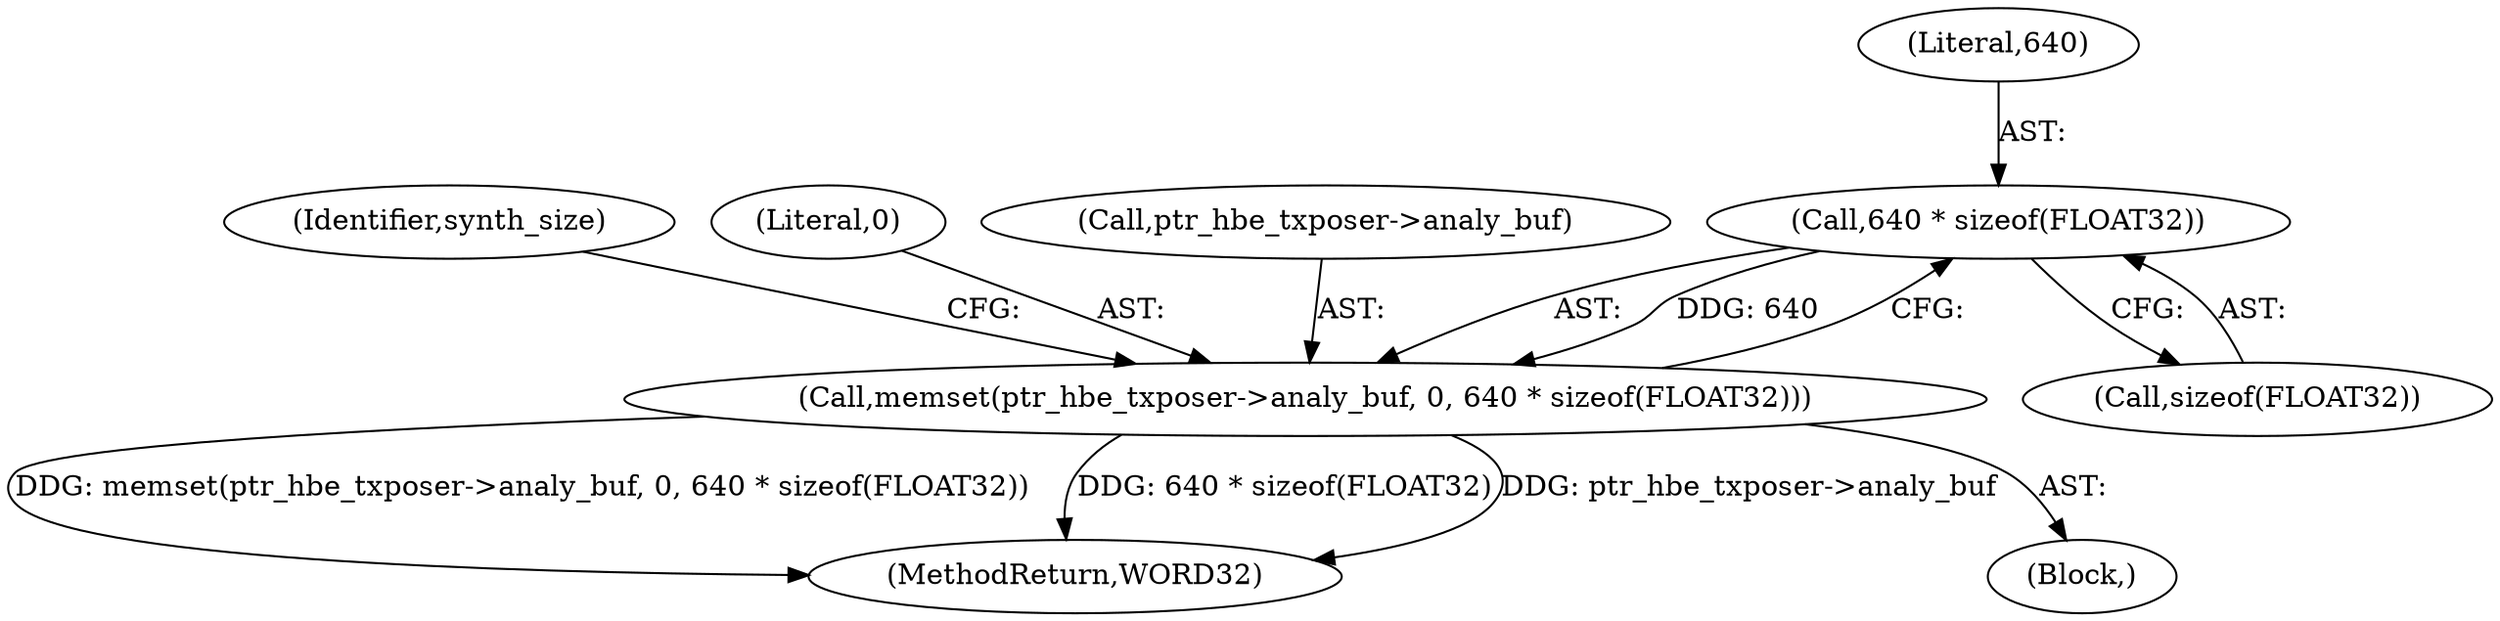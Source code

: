 digraph "0_Android_04e8cd58f075bec5892e369c8deebca9c67e855c_4@API" {
"1000403" [label="(Call,640 * sizeof(FLOAT32))"];
"1000398" [label="(Call,memset(ptr_hbe_txposer->analy_buf, 0, 640 * sizeof(FLOAT32)))"];
"1000408" [label="(Identifier,synth_size)"];
"1000403" [label="(Call,640 * sizeof(FLOAT32))"];
"1000398" [label="(Call,memset(ptr_hbe_txposer->analy_buf, 0, 640 * sizeof(FLOAT32)))"];
"1000404" [label="(Literal,640)"];
"1000402" [label="(Literal,0)"];
"1000591" [label="(MethodReturn,WORD32)"];
"1000399" [label="(Call,ptr_hbe_txposer->analy_buf)"];
"1000405" [label="(Call,sizeof(FLOAT32))"];
"1000114" [label="(Block,)"];
"1000403" -> "1000398"  [label="AST: "];
"1000403" -> "1000405"  [label="CFG: "];
"1000404" -> "1000403"  [label="AST: "];
"1000405" -> "1000403"  [label="AST: "];
"1000398" -> "1000403"  [label="CFG: "];
"1000403" -> "1000398"  [label="DDG: 640"];
"1000398" -> "1000114"  [label="AST: "];
"1000399" -> "1000398"  [label="AST: "];
"1000402" -> "1000398"  [label="AST: "];
"1000408" -> "1000398"  [label="CFG: "];
"1000398" -> "1000591"  [label="DDG: memset(ptr_hbe_txposer->analy_buf, 0, 640 * sizeof(FLOAT32))"];
"1000398" -> "1000591"  [label="DDG: 640 * sizeof(FLOAT32)"];
"1000398" -> "1000591"  [label="DDG: ptr_hbe_txposer->analy_buf"];
}
